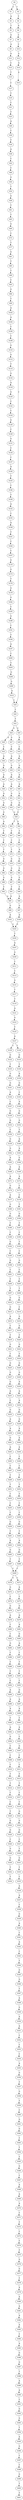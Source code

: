 strict digraph  {
	S0 -> S1 [ label = C ];
	S0 -> S2 [ label = T ];
	S1 -> S3 [ label = A ];
	S2 -> S4 [ label = T ];
	S3 -> S5 [ label = T ];
	S4 -> S6 [ label = A ];
	S5 -> S7 [ label = G ];
	S6 -> S8 [ label = C ];
	S7 -> S9 [ label = A ];
	S8 -> S10 [ label = C ];
	S9 -> S11 [ label = A ];
	S10 -> S12 [ label = G ];
	S11 -> S13 [ label = C ];
	S12 -> S14 [ label = G ];
	S13 -> S15 [ label = T ];
	S14 -> S16 [ label = A ];
	S15 -> S17 [ label = C ];
	S16 -> S18 [ label = C ];
	S17 -> S19 [ label = T ];
	S18 -> S20 [ label = C ];
	S19 -> S21 [ label = C ];
	S20 -> S22 [ label = T ];
	S21 -> S23 [ label = T ];
	S22 -> S24 [ label = A ];
	S22 -> S25 [ label = G ];
	S23 -> S26 [ label = A ];
	S24 -> S27 [ label = G ];
	S24 -> S28 [ label = A ];
	S25 -> S29 [ label = A ];
	S26 -> S30 [ label = C ];
	S27 -> S31 [ label = C ];
	S28 -> S32 [ label = C ];
	S29 -> S33 [ label = C ];
	S30 -> S34 [ label = T ];
	S31 -> S35 [ label = A ];
	S32 -> S36 [ label = A ];
	S33 -> S37 [ label = A ];
	S34 -> S38 [ label = A ];
	S35 -> S39 [ label = G ];
	S36 -> S40 [ label = G ];
	S37 -> S41 [ label = G ];
	S38 -> S42 [ label = C ];
	S39 -> S43 [ label = A ];
	S40 -> S44 [ label = A ];
	S41 -> S45 [ label = A ];
	S42 -> S46 [ label = C ];
	S43 -> S47 [ label = A ];
	S44 -> S48 [ label = A ];
	S45 -> S49 [ label = A ];
	S46 -> S50 [ label = G ];
	S47 -> S51 [ label = G ];
	S48 -> S52 [ label = A ];
	S49 -> S53 [ label = G ];
	S50 -> S54 [ label = T ];
	S51 -> S55 [ label = G ];
	S52 -> S56 [ label = G ];
	S53 -> S57 [ label = G ];
	S54 -> S58 [ label = G ];
	S55 -> S59 [ label = G ];
	S56 -> S60 [ label = G ];
	S57 -> S59 [ label = G ];
	S58 -> S61 [ label = T ];
	S59 -> S62 [ label = G ];
	S59 -> S63 [ label = T ];
	S60 -> S64 [ label = A ];
	S61 -> S65 [ label = T ];
	S62 -> S66 [ label = T ];
	S63 -> S67 [ label = T ];
	S64 -> S68 [ label = T ];
	S65 -> S69 [ label = G ];
	S66 -> S70 [ label = C ];
	S67 -> S71 [ label = C ];
	S68 -> S72 [ label = C ];
	S69 -> S73 [ label = C ];
	S70 -> S74 [ label = A ];
	S71 -> S75 [ label = T ];
	S72 -> S76 [ label = T ];
	S73 -> S77 [ label = T ];
	S74 -> S78 [ label = G ];
	S75 -> S79 [ label = G ];
	S76 -> S80 [ label = G ];
	S77 -> S81 [ label = G ];
	S78 -> S82 [ label = G ];
	S79 -> S83 [ label = G ];
	S80 -> S84 [ label = G ];
	S81 -> S85 [ label = T ];
	S82 -> S86 [ label = G ];
	S83 -> S87 [ label = G ];
	S84 -> S88 [ label = G ];
	S85 -> S89 [ label = T ];
	S86 -> S90 [ label = T ];
	S87 -> S91 [ label = T ];
	S88 -> S92 [ label = T ];
	S89 -> S93 [ label = C ];
	S90 -> S94 [ label = A ];
	S91 -> S95 [ label = A ];
	S92 -> S95 [ label = A ];
	S93 -> S96 [ label = G ];
	S94 -> S97 [ label = G ];
	S95 -> S98 [ label = G ];
	S96 -> S99 [ label = T ];
	S97 -> S100 [ label = A ];
	S98 -> S101 [ label = A ];
	S99 -> S102 [ label = A ];
	S100 -> S103 [ label = G ];
	S101 -> S103 [ label = G ];
	S102 -> S104 [ label = A ];
	S103 -> S105 [ label = T ];
	S104 -> S106 [ label = C ];
	S105 -> S107 [ label = A ];
	S106 -> S108 [ label = C ];
	S107 -> S109 [ label = G ];
	S108 -> S110 [ label = G ];
	S109 -> S111 [ label = T ];
	S110 -> S112 [ label = G ];
	S111 -> S113 [ label = C ];
	S112 -> S114 [ label = T ];
	S113 -> S115 [ label = G ];
	S114 -> S116 [ label = G ];
	S115 -> S117 [ label = T ];
	S116 -> S118 [ label = A ];
	S117 -> S119 [ label = T ];
	S118 -> S120 [ label = G ];
	S119 -> S121 [ label = A ];
	S120 -> S122 [ label = C ];
	S121 -> S123 [ label = G ];
	S122 -> S124 [ label = C ];
	S123 -> S125 [ label = T ];
	S124 -> S126 [ label = G ];
	S125 -> S127 [ label = A ];
	S126 -> S128 [ label = C ];
	S127 -> S129 [ label = C ];
	S127 -> S130 [ label = T ];
	S128 -> S131 [ label = G ];
	S129 -> S132 [ label = G ];
	S130 -> S133 [ label = G ];
	S131 -> S134 [ label = C ];
	S132 -> S135 [ label = T ];
	S133 -> S136 [ label = T ];
	S134 -> S137 [ label = C ];
	S135 -> S138 [ label = G ];
	S136 -> S139 [ label = A ];
	S137 -> S140 [ label = A ];
	S138 -> S141 [ label = G ];
	S139 -> S142 [ label = G ];
	S140 -> S143 [ label = T ];
	S141 -> S144 [ label = A ];
	S142 -> S145 [ label = C ];
	S143 -> S146 [ label = C ];
	S144 -> S147 [ label = C ];
	S145 -> S148 [ label = A ];
	S146 -> S149 [ label = T ];
	S147 -> S150 [ label = G ];
	S148 -> S151 [ label = G ];
	S149 -> S152 [ label = A ];
	S150 -> S153 [ label = G ];
	S151 -> S154 [ label = G ];
	S152 -> S155 [ label = C ];
	S153 -> S156 [ label = C ];
	S154 -> S157 [ label = T ];
	S155 -> S158 [ label = A ];
	S156 -> S159 [ label = G ];
	S157 -> S160 [ label = A ];
	S158 -> S161 [ label = T ];
	S159 -> S162 [ label = G ];
	S160 -> S163 [ label = A ];
	S161 -> S164 [ label = C ];
	S162 -> S165 [ label = A ];
	S163 -> S166 [ label = G ];
	S164 -> S167 [ label = C ];
	S165 -> S168 [ label = A ];
	S166 -> S169 [ label = A ];
	S167 -> S170 [ label = G ];
	S168 -> S171 [ label = A ];
	S169 -> S172 [ label = A ];
	S170 -> S173 [ label = G ];
	S171 -> S174 [ label = G ];
	S172 -> S175 [ label = C ];
	S173 -> S176 [ label = T ];
	S174 -> S177 [ label = A ];
	S175 -> S178 [ label = C ];
	S176 -> S179 [ label = G ];
	S177 -> S180 [ label = G ];
	S178 -> S181 [ label = T ];
	S179 -> S182 [ label = G ];
	S180 -> S183 [ label = G ];
	S181 -> S184 [ label = G ];
	S182 -> S185 [ label = C ];
	S183 -> S186 [ label = T ];
	S184 -> S187 [ label = T ];
	S185 -> S188 [ label = G ];
	S186 -> S189 [ label = C ];
	S187 -> S190 [ label = C ];
	S188 -> S191 [ label = C ];
	S189 -> S192 [ label = G ];
	S190 -> S193 [ label = T ];
	S191 -> S194 [ label = T ];
	S192 -> S195 [ label = C ];
	S193 -> S196 [ label = C ];
	S194 -> S197 [ label = A ];
	S195 -> S198 [ label = G ];
	S196 -> S199 [ label = G ];
	S197 -> S200 [ label = C ];
	S198 -> S201 [ label = C ];
	S199 -> S202 [ label = C ];
	S200 -> S203 [ label = C ];
	S201 -> S204 [ label = T ];
	S202 -> S205 [ label = T ];
	S203 -> S206 [ label = G ];
	S204 -> S207 [ label = T ];
	S205 -> S208 [ label = T ];
	S206 -> S209 [ label = G ];
	S207 -> S210 [ label = G ];
	S208 -> S211 [ label = G ];
	S209 -> S212 [ label = A ];
	S210 -> S213 [ label = G ];
	S211 -> S214 [ label = C ];
	S212 -> S18 [ label = C ];
	S213 -> S215 [ label = A ];
	S214 -> S216 [ label = G ];
	S215 -> S217 [ label = C ];
	S216 -> S218 [ label = G ];
	S217 -> S219 [ label = T ];
	S218 -> S220 [ label = T ];
	S219 -> S221 [ label = G ];
	S220 -> S222 [ label = G ];
	S221 -> S223 [ label = C ];
	S222 -> S224 [ label = T ];
	S223 -> S225 [ label = G ];
	S224 -> S226 [ label = G ];
	S225 -> S227 [ label = G ];
	S226 -> S228 [ label = G ];
	S227 -> S229 [ label = G ];
	S228 -> S230 [ label = A ];
	S229 -> S231 [ label = A ];
	S230 -> S232 [ label = A ];
	S231 -> S233 [ label = C ];
	S232 -> S234 [ label = A ];
	S233 -> S235 [ label = G ];
	S234 -> S236 [ label = G ];
	S235 -> S237 [ label = A ];
	S236 -> S238 [ label = G ];
	S237 -> S239 [ label = A ];
	S238 -> S240 [ label = A ];
	S239 -> S241 [ label = G ];
	S240 -> S242 [ label = A ];
	S241 -> S243 [ label = A ];
	S242 -> S244 [ label = A ];
	S243 -> S245 [ label = C ];
	S244 -> S246 [ label = C ];
	S245 -> S247 [ label = C ];
	S246 -> S248 [ label = C ];
	S247 -> S249 [ label = T ];
	S248 -> S250 [ label = T ];
	S249 -> S251 [ label = T ];
	S250 -> S252 [ label = T ];
	S251 -> S253 [ label = C ];
	S252 -> S254 [ label = T ];
	S253 -> S255 [ label = C ];
	S254 -> S256 [ label = C ];
	S255 -> S257 [ label = C ];
	S256 -> S258 [ label = C ];
	S257 -> S259 [ label = G ];
	S258 -> S260 [ label = G ];
	S259 -> S261 [ label = T ];
	S260 -> S262 [ label = T ];
	S261 -> S263 [ label = A ];
	S262 -> S264 [ label = A ];
	S263 -> S265 [ label = G ];
	S264 -> S266 [ label = G ];
	S265 -> S267 [ label = T ];
	S266 -> S268 [ label = T ];
	S267 -> S269 [ label = C ];
	S268 -> S269 [ label = C ];
	S269 -> S270 [ label = G ];
	S269 -> S271 [ label = C ];
	S270 -> S272 [ label = G ];
	S271 -> S273 [ label = A ];
	S272 -> S274 [ label = C ];
	S273 -> S275 [ label = C ];
	S274 -> S276 [ label = G ];
	S275 -> S277 [ label = G ];
	S276 -> S278 [ label = A ];
	S277 -> S279 [ label = A ];
	S278 -> S280 [ label = C ];
	S279 -> S281 [ label = A ];
	S280 -> S282 [ label = C ];
	S281 -> S283 [ label = G ];
	S282 -> S284 [ label = G ];
	S283 -> S285 [ label = A ];
	S284 -> S286 [ label = C ];
	S285 -> S287 [ label = C ];
	S286 -> S288 [ label = T ];
	S287 -> S289 [ label = T ];
	S288 -> S290 [ label = T ];
	S289 -> S291 [ label = T ];
	S290 -> S292 [ label = C ];
	S291 -> S293 [ label = C ];
	S292 -> S294 [ label = A ];
	S293 -> S295 [ label = G ];
	S294 -> S296 [ label = A ];
	S295 -> S297 [ label = A ];
	S296 -> S298 [ label = A ];
	S297 -> S299 [ label = A ];
	S298 -> S300 [ label = T ];
	S299 -> S301 [ label = T ];
	S300 -> S302 [ label = A ];
	S301 -> S303 [ label = A ];
	S302 -> S304 [ label = G ];
	S303 -> S305 [ label = C ];
	S304 -> S306 [ label = C ];
	S305 -> S307 [ label = G ];
	S306 -> S308 [ label = C ];
	S307 -> S309 [ label = C ];
	S308 -> S310 [ label = C ];
	S309 -> S311 [ label = C ];
	S310 -> S312 [ label = T ];
	S311 -> S313 [ label = T ];
	S312 -> S314 [ label = T ];
	S313 -> S315 [ label = T ];
	S314 -> S316 [ label = C ];
	S315 -> S317 [ label = C ];
	S316 -> S318 [ label = C ];
	S317 -> S319 [ label = C ];
	S318 -> S320 [ label = T ];
	S319 -> S321 [ label = G ];
	S320 -> S322 [ label = G ];
	S321 -> S323 [ label = G ];
	S322 -> S324 [ label = G ];
	S323 -> S325 [ label = G ];
	S324 -> S326 [ label = C ];
	S325 -> S327 [ label = C ];
	S326 -> S328 [ label = G ];
	S327 -> S329 [ label = T ];
	S328 -> S330 [ label = G ];
	S329 -> S331 [ label = G ];
	S330 -> S332 [ label = T ];
	S331 -> S333 [ label = T ];
	S332 -> S334 [ label = T ];
	S333 -> S335 [ label = C ];
	S335 -> S336 [ label = A ];
	S336 -> S337 [ label = A ];
	S337 -> S338 [ label = C ];
	S338 -> S339 [ label = G ];
	S339 -> S340 [ label = A ];
	S340 -> S341 [ label = C ];
	S341 -> S342 [ label = A ];
	S342 -> S343 [ label = C ];
	S343 -> S344 [ label = T ];
	S344 -> S345 [ label = G ];
	S345 -> S346 [ label = G ];
	S346 -> S347 [ label = T ];
	S347 -> S348 [ label = A ];
	S348 -> S349 [ label = G ];
	S349 -> S350 [ label = A ];
	S350 -> S351 [ label = A ];
	S351 -> S352 [ label = C ];
	S352 -> S353 [ label = C ];
	S353 -> S354 [ label = C ];
	S354 -> S355 [ label = A ];
	S355 -> S356 [ label = G ];
	S356 -> S357 [ label = T ];
	S357 -> S358 [ label = G ];
	S358 -> S359 [ label = T ];
	S359 -> S360 [ label = C ];
	S360 -> S361 [ label = G ];
	S361 -> S362 [ label = G ];
	S362 -> S363 [ label = T ];
	S363 -> S364 [ label = T ];
	S364 -> S365 [ label = T ];
	S365 -> S366 [ label = G ];
	S366 -> S367 [ label = C ];
	S367 -> S368 [ label = A ];
	S368 -> S369 [ label = A ];
	S369 -> S370 [ label = A ];
	S370 -> S371 [ label = C ];
	S371 -> S372 [ label = T ];
	S372 -> S373 [ label = C ];
	S373 -> S374 [ label = C ];
	S374 -> S375 [ label = T ];
	S375 -> S376 [ label = G ];
	S376 -> S377 [ label = G ];
	S377 -> S378 [ label = T ];
	S378 -> S379 [ label = A ];
	S379 -> S380 [ label = A ];
	S380 -> S381 [ label = A ];
	S381 -> S382 [ label = A ];
	S382 -> S383 [ label = A ];
	S383 -> S384 [ label = T ];
	S384 -> S385 [ label = A ];
	S385 -> S386 [ label = G ];
	S386 -> S387 [ label = G ];
	S387 -> S388 [ label = T ];
	S388 -> S389 [ label = A ];
	S389 -> S390 [ label = A ];
	S390 -> S391 [ label = C ];
	S391 -> S392 [ label = G ];
	S392 -> S393 [ label = G ];
	S393 -> S394 [ label = T ];
	S394 -> S395 [ label = A ];
	S395 -> S396 [ label = G ];
	S396 -> S397 [ label = C ];
	S397 -> S398 [ label = C ];
	S398 -> S399 [ label = G ];
	S399 -> S400 [ label = T ];
	S400 -> S401 [ label = T ];
}
